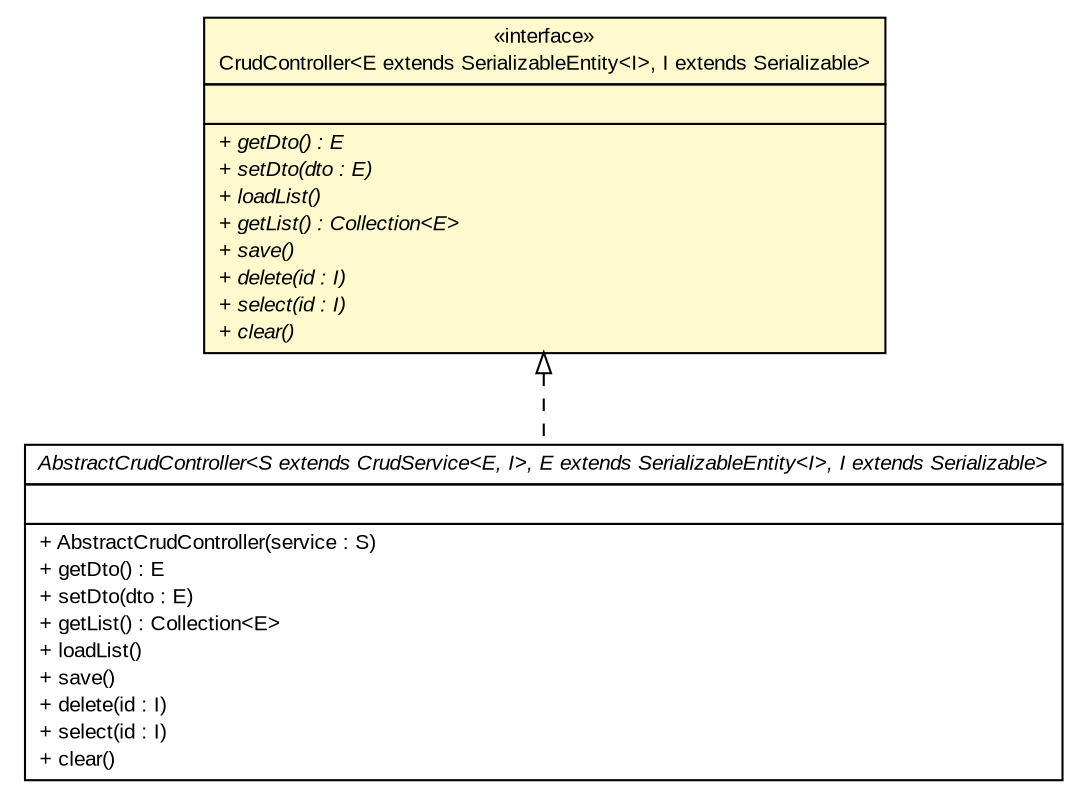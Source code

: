 #!/usr/local/bin/dot
#
# Class diagram 
# Generated by UMLGraph version R5_6 (http://www.umlgraph.org/)
#

digraph G {
	edge [fontname="arial",fontsize=10,labelfontname="arial",labelfontsize=10];
	node [fontname="arial",fontsize=10,shape=plaintext];
	nodesep=0.25;
	ranksep=0.5;
	// br.gov.to.sefaz.common.controller.AbstractCrudController<S extends br.gov.to.sefaz.common.service.iface.CrudService<E, I>, E extends br.gov.to.sefaz.common.model.SerializableEntity<I>, I extends java.io.Serializable>
	c31 [label=<<table title="br.gov.to.sefaz.common.controller.AbstractCrudController" border="0" cellborder="1" cellspacing="0" cellpadding="2" port="p" href="../AbstractCrudController.html">
		<tr><td><table border="0" cellspacing="0" cellpadding="1">
<tr><td align="center" balign="center"><font face="arial italic"> AbstractCrudController&lt;S extends CrudService&lt;E, I&gt;, E extends SerializableEntity&lt;I&gt;, I extends Serializable&gt; </font></td></tr>
		</table></td></tr>
		<tr><td><table border="0" cellspacing="0" cellpadding="1">
<tr><td align="left" balign="left">  </td></tr>
		</table></td></tr>
		<tr><td><table border="0" cellspacing="0" cellpadding="1">
<tr><td align="left" balign="left"> + AbstractCrudController(service : S) </td></tr>
<tr><td align="left" balign="left"> + getDto() : E </td></tr>
<tr><td align="left" balign="left"> + setDto(dto : E) </td></tr>
<tr><td align="left" balign="left"> + getList() : Collection&lt;E&gt; </td></tr>
<tr><td align="left" balign="left"> + loadList() </td></tr>
<tr><td align="left" balign="left"> + save() </td></tr>
<tr><td align="left" balign="left"> + delete(id : I) </td></tr>
<tr><td align="left" balign="left"> + select(id : I) </td></tr>
<tr><td align="left" balign="left"> + clear() </td></tr>
		</table></td></tr>
		</table>>, URL="../AbstractCrudController.html", fontname="arial", fontcolor="black", fontsize=10.0];
	// br.gov.to.sefaz.common.controller.iface.CrudController<E extends br.gov.to.sefaz.common.model.SerializableEntity<I>, I extends java.io.Serializable>
	c34 [label=<<table title="br.gov.to.sefaz.common.controller.iface.CrudController" border="0" cellborder="1" cellspacing="0" cellpadding="2" port="p" bgcolor="lemonChiffon" href="./CrudController.html">
		<tr><td><table border="0" cellspacing="0" cellpadding="1">
<tr><td align="center" balign="center"> &#171;interface&#187; </td></tr>
<tr><td align="center" balign="center"> CrudController&lt;E extends SerializableEntity&lt;I&gt;, I extends Serializable&gt; </td></tr>
		</table></td></tr>
		<tr><td><table border="0" cellspacing="0" cellpadding="1">
<tr><td align="left" balign="left">  </td></tr>
		</table></td></tr>
		<tr><td><table border="0" cellspacing="0" cellpadding="1">
<tr><td align="left" balign="left"><font face="arial italic" point-size="10.0"> + getDto() : E </font></td></tr>
<tr><td align="left" balign="left"><font face="arial italic" point-size="10.0"> + setDto(dto : E) </font></td></tr>
<tr><td align="left" balign="left"><font face="arial italic" point-size="10.0"> + loadList() </font></td></tr>
<tr><td align="left" balign="left"><font face="arial italic" point-size="10.0"> + getList() : Collection&lt;E&gt; </font></td></tr>
<tr><td align="left" balign="left"><font face="arial italic" point-size="10.0"> + save() </font></td></tr>
<tr><td align="left" balign="left"><font face="arial italic" point-size="10.0"> + delete(id : I) </font></td></tr>
<tr><td align="left" balign="left"><font face="arial italic" point-size="10.0"> + select(id : I) </font></td></tr>
<tr><td align="left" balign="left"><font face="arial italic" point-size="10.0"> + clear() </font></td></tr>
		</table></td></tr>
		</table>>, URL="./CrudController.html", fontname="arial", fontcolor="black", fontsize=10.0];
	//br.gov.to.sefaz.common.controller.AbstractCrudController<S extends br.gov.to.sefaz.common.service.iface.CrudService<E, I>, E extends br.gov.to.sefaz.common.model.SerializableEntity<I>, I extends java.io.Serializable> implements br.gov.to.sefaz.common.controller.iface.CrudController<E extends br.gov.to.sefaz.common.model.SerializableEntity<I>, I extends java.io.Serializable>
	c34:p -> c31:p [dir=back,arrowtail=empty,style=dashed];
}

